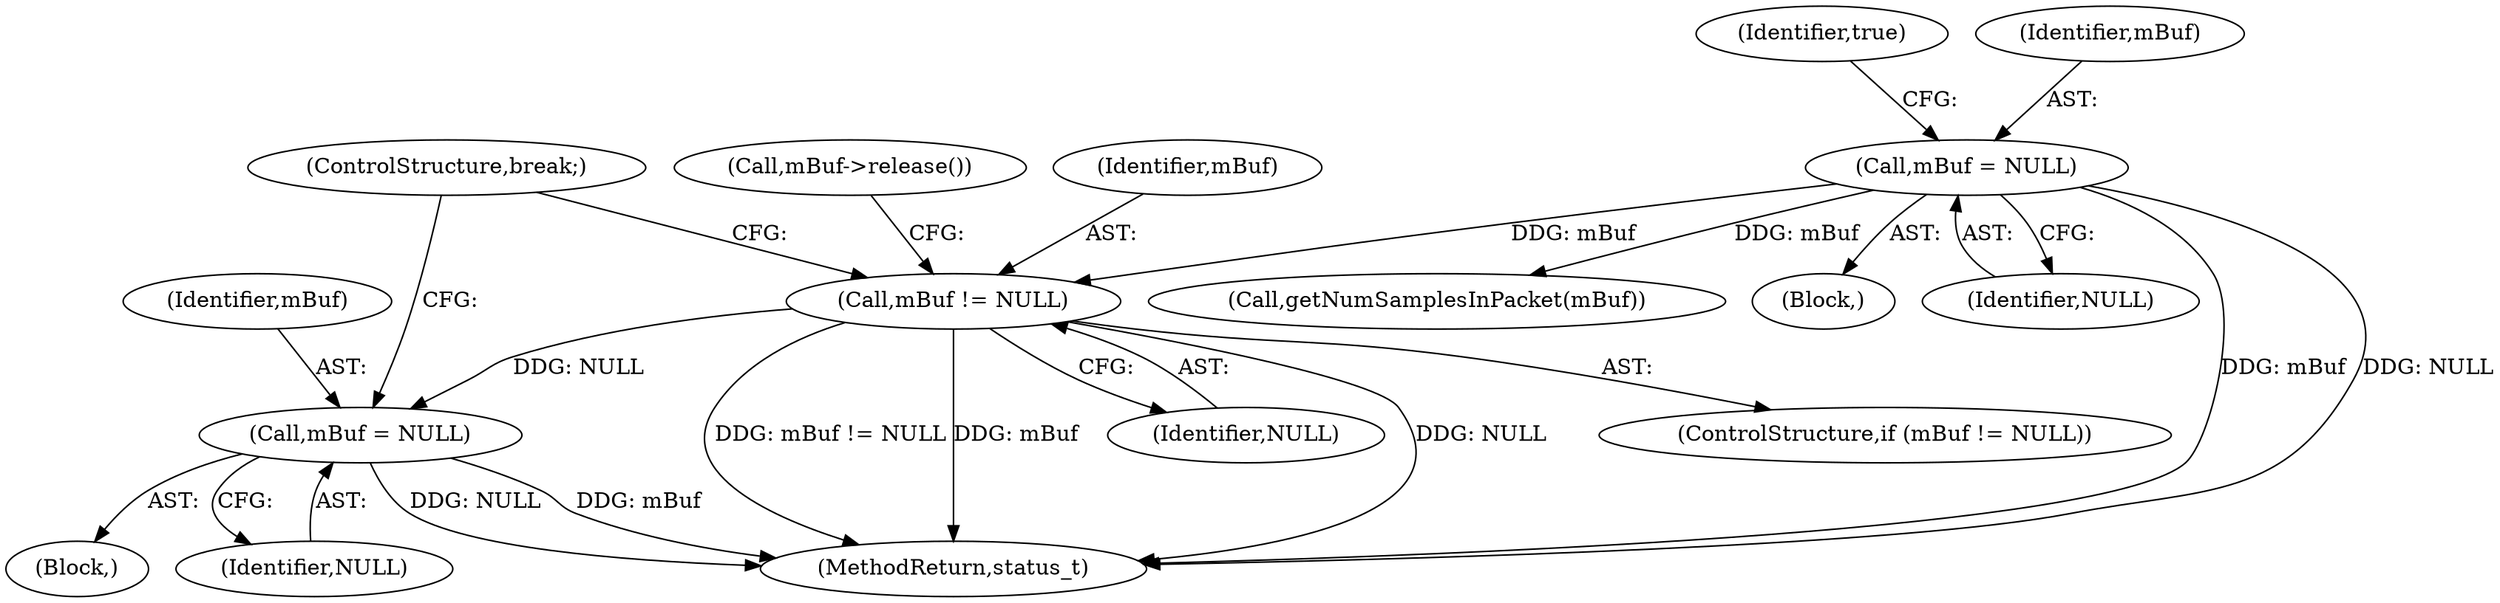 digraph "0_Android_d07f5c14e811951ff9b411ceb84e7288e0d04aaf@pointer" {
"1000156" [label="(Call,mBuf != NULL)"];
"1000175" [label="(Call,mBuf = NULL)"];
"1000161" [label="(Call,mBuf = NULL)"];
"1000161" [label="(Call,mBuf = NULL)"];
"1000124" [label="(Identifier,true)"];
"1000252" [label="(MethodReturn,status_t)"];
"1000175" [label="(Call,mBuf = NULL)"];
"1000177" [label="(Identifier,NULL)"];
"1000176" [label="(Identifier,mBuf)"];
"1000172" [label="(Call,getNumSamplesInPacket(mBuf))"];
"1000160" [label="(Call,mBuf->release())"];
"1000157" [label="(Identifier,mBuf)"];
"1000162" [label="(Identifier,mBuf)"];
"1000156" [label="(Call,mBuf != NULL)"];
"1000125" [label="(Block,)"];
"1000155" [label="(ControlStructure,if (mBuf != NULL))"];
"1000158" [label="(Identifier,NULL)"];
"1000159" [label="(Block,)"];
"1000164" [label="(ControlStructure,break;)"];
"1000163" [label="(Identifier,NULL)"];
"1000156" -> "1000155"  [label="AST: "];
"1000156" -> "1000158"  [label="CFG: "];
"1000157" -> "1000156"  [label="AST: "];
"1000158" -> "1000156"  [label="AST: "];
"1000160" -> "1000156"  [label="CFG: "];
"1000164" -> "1000156"  [label="CFG: "];
"1000156" -> "1000252"  [label="DDG: mBuf"];
"1000156" -> "1000252"  [label="DDG: NULL"];
"1000156" -> "1000252"  [label="DDG: mBuf != NULL"];
"1000175" -> "1000156"  [label="DDG: mBuf"];
"1000156" -> "1000161"  [label="DDG: NULL"];
"1000175" -> "1000125"  [label="AST: "];
"1000175" -> "1000177"  [label="CFG: "];
"1000176" -> "1000175"  [label="AST: "];
"1000177" -> "1000175"  [label="AST: "];
"1000124" -> "1000175"  [label="CFG: "];
"1000175" -> "1000252"  [label="DDG: mBuf"];
"1000175" -> "1000252"  [label="DDG: NULL"];
"1000175" -> "1000172"  [label="DDG: mBuf"];
"1000161" -> "1000159"  [label="AST: "];
"1000161" -> "1000163"  [label="CFG: "];
"1000162" -> "1000161"  [label="AST: "];
"1000163" -> "1000161"  [label="AST: "];
"1000164" -> "1000161"  [label="CFG: "];
"1000161" -> "1000252"  [label="DDG: NULL"];
"1000161" -> "1000252"  [label="DDG: mBuf"];
}
